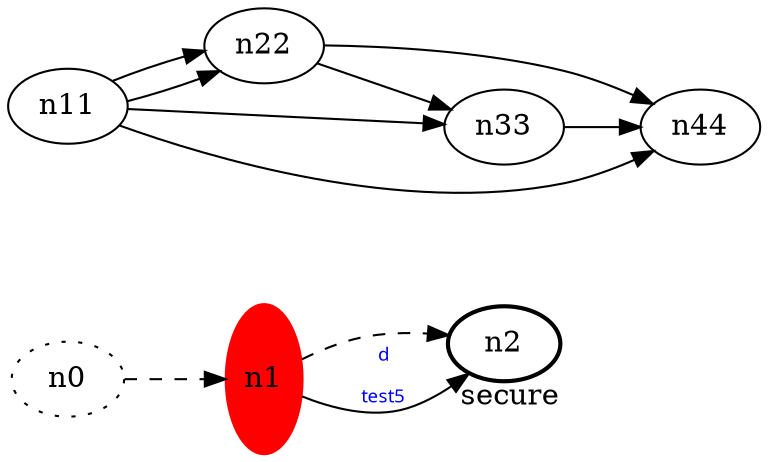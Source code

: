 digraph test5 {
	rankdir=LR;
	fontcolor=blue; /* c0; c1; c-1 -- c1 */
	n0 [style=dotted, fillcolor="#123456"]; // c2; c3; c504508904 -- c3
	n1 [height=1, width=0, color=red, style=filled];
	n2 [style=bold, xlabel="secure"];
	n0 -> n1 -> n2[style=dashed];
	n1 -> n2 [fontname="comic sans", label="d\n\l\G", fontcolor=blue, fontsize=9];
	n11 -> n22;
	n11 -> n33;
	n11 -> n44;
	n22 -> n33;
	n22 -> n44;
	n11 -> n22;
	n33 -> n44;
}
